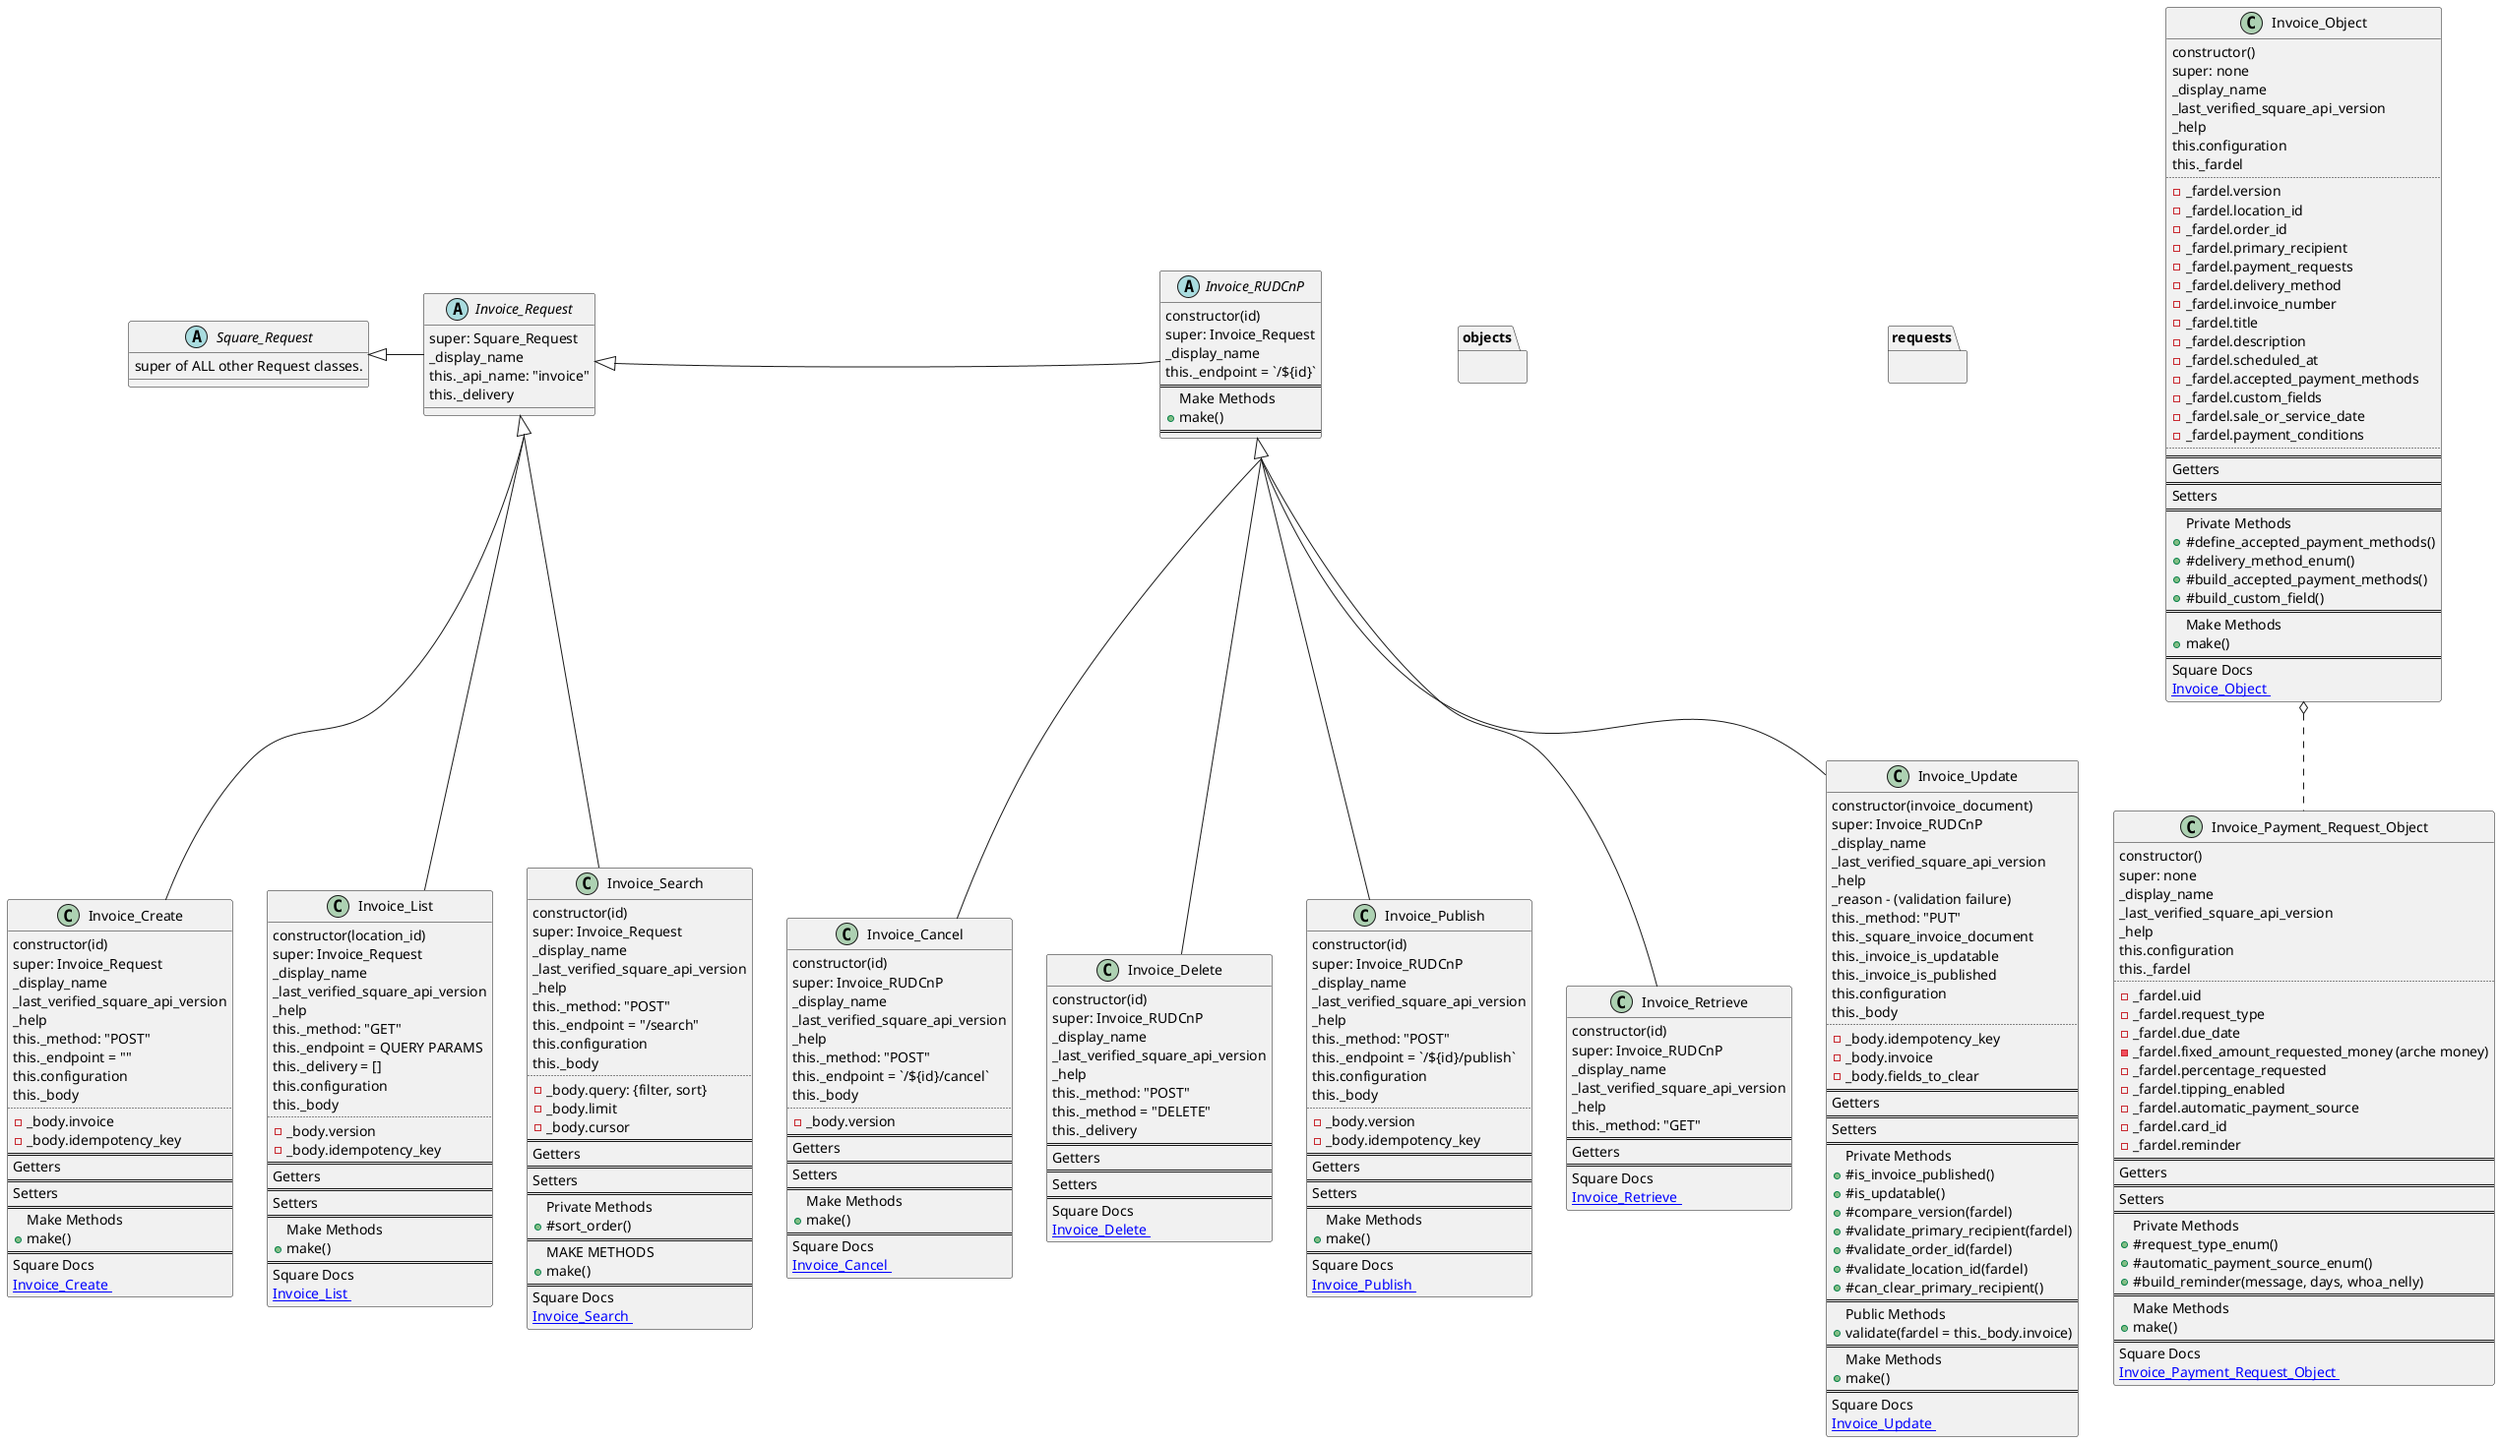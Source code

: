 @startuml
'https://plantuml.com/class-diagram
skinparam groupInheritance 2
' arrows with one dash display horizontally
' arrows with two dashes display vertically

namespace objects {
.Invoice_Object o.. .Invoice_Payment_Request_Object
}

namespace requests {
.Square_Request <|- .Invoice_Request

.Invoice_Request <|- .Invoice_RUDCnP

.Invoice_Request <|-- .Invoice_Create
.Invoice_Request <|-- .Invoice_List
.Invoice_Request <|-- .Invoice_Search

.Invoice_RUDCnP <|-- .Invoice_Cancel
.Invoice_RUDCnP <|-- .Invoice_Delete
.Invoice_RUDCnP <|-- .Invoice_Publish
.Invoice_RUDCnP <|-- .Invoice_Retrieve
.Invoice_RUDCnP <|-- .Invoice_Update
}

abstract class Square_Request{
super of ALL other Request classes.
}

abstract class Invoice_Request {
super: Square_Request
_display_name
this._api_name: "invoice"
this._delivery
}

abstract class Invoice_RUDCnP {
constructor(id)
super: Invoice_Request
_display_name
this._endpoint = `/${id}`
==
Make Methods
+make()
==
}

class Invoice_Object {
constructor()
super: none
_display_name
_last_verified_square_api_version
_help
this.configuration
this._fardel
..
-_fardel.version
-_fardel.location_id
-_fardel.order_id
-_fardel.primary_recipient
-_fardel.payment_requests
-_fardel.delivery_method
-_fardel.invoice_number
-_fardel.title
-_fardel.description
-_fardel.scheduled_at
-_fardel.accepted_payment_methods
-_fardel.custom_fields
-_fardel.sale_or_service_date
-_fardel.payment_conditions
..
==
Getters
==
Setters
==
Private Methods
+#define_accepted_payment_methods()
+#delivery_method_enum()
+#build_accepted_payment_methods()
+#build_custom_field()
==
Make Methods
+make()
==
Square Docs
[[https://developer.squareup.com/reference/square/objects/Invoice Invoice_Object ]]
}


class Invoice_Payment_Request_Object {
constructor()
super: none
_display_name
_last_verified_square_api_version
_help
this.configuration
this._fardel
..
-_fardel.uid
-_fardel.request_type
-_fardel.due_date
-_fardel.fixed_amount_requested_money (arche money)
-_fardel.percentage_requested
-_fardel.tipping_enabled
-_fardel.automatic_payment_source
-_fardel.card_id
-_fardel.reminder
==
Getters
==
Setters
==
Private Methods
+#request_type_enum()
+#automatic_payment_source_enum()
+#build_reminder(message, days, whoa_nelly)
==
Make Methods
+make()
==
Square Docs
[[https://developer.squareup.com/reference/square/objects/InvoicePaymentRequest Invoice_Payment_Request_Object ]]
}





class Invoice_Create {
constructor(id)
super: Invoice_Request
_display_name
_last_verified_square_api_version
_help
this._method: "POST"
this._endpoint = ""
this.configuration
this._body
..
-_body.invoice
-_body.idempotency_key
==
Getters
==
Setters
==
Make Methods
+make()
==
Square Docs
[[https://developer.squareup.com/reference/square/invoices-api/create-invoice Invoice_Create ]]
}


class Invoice_List {
constructor(location_id)
super: Invoice_Request
_display_name
_last_verified_square_api_version
_help
this._method: "GET"
this._endpoint = QUERY PARAMS
this._delivery = []
this.configuration
this._body
..
-_body.version
-_body.idempotency_key
==
Getters
==
Setters
==
Make Methods
+make()
==
Square Docs
[[https://developer.squareup.com/reference/square/invoices-api/list-invoices Invoice_List ]]
}



class Invoice_Cancel {
constructor(id)
super: Invoice_RUDCnP
_display_name
_last_verified_square_api_version
_help
this._method: "POST"
this._endpoint = `/${id}/cancel`
this._body
..
-_body.version
==
Getters
==
Setters
==
Make Methods
+make()
==
Square Docs
[[https://developer.squareup.com/reference/square/invoices-api/cancel-invoice Invoice_Cancel ]]
}


class Invoice_Delete {
constructor(id)
super: Invoice_RUDCnP
_display_name
_last_verified_square_api_version
_help
this._method: "POST"
this._method = "DELETE"
this._delivery
==
Getters
==
Setters
==
Square Docs
[[https://developer.squareup.com/reference/square/invoices-api/delete-invoice Invoice_Delete ]]
}

class Invoice_Publish {
constructor(id)
super: Invoice_RUDCnP
_display_name
_last_verified_square_api_version
_help
this._method: "POST"
this._endpoint = `/${id}/publish`
this.configuration
this._body
..
-_body.version
-_body.idempotency_key
==
Getters
==
Setters
==
Make Methods
+make()
==
Square Docs
[[https://developer.squareup.com/reference/square/invoices-api/publish-invoice Invoice_Publish ]]
}


class Invoice_Retrieve {
constructor(id)
super: Invoice_RUDCnP
_display_name
_last_verified_square_api_version
_help
this._method: "GET"
==
Getters
==
Square Docs
[[https://developer.squareup.com/reference/square/invoices-api/get-invoice Invoice_Retrieve ]]
}

class Invoice_Search {
constructor(id)
super: Invoice_Request
_display_name
_last_verified_square_api_version
_help
this._method: "POST"
this._endpoint = "/search"
this.configuration
this._body
..
-_body.query: {filter, sort}
-_body.limit
-_body.cursor
==
Getters
==
Setters
==
Private Methods
+#sort_order()
==
MAKE METHODS
+make()
==
Square Docs
[[https://developer.squareup.com/reference/square/invoices-api/search-invoices Invoice_Search ]]
}

class Invoice_Update {
constructor(invoice_document)
super: Invoice_RUDCnP
_display_name
_last_verified_square_api_version
_help
_reason - (validation failure)
this._method: "PUT"
this._square_invoice_document
this._invoice_is_updatable
this._invoice_is_published
this.configuration
this._body
..
-_body.idempotency_key
-_body.invoice
-_body.fields_to_clear
==
Getters
==
Setters
==
Private Methods
+#is_invoice_published()
+#is_updatable()
+#compare_version(fardel)
+#validate_primary_recipient(fardel)
+#validate_order_id(fardel)
+#validate_location_id(fardel)
+#can_clear_primary_recipient()
==
Public Methods
+validate(fardel = this._body.invoice)
==
Make Methods
+make()
==
Square Docs
[[https://developer.squareup.com/reference/square/invoices-api/update-invoice Invoice_Update ]]
}






@enduml